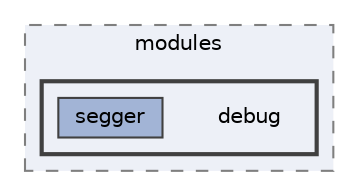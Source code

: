 digraph "build/modules/segger/CMakeFiles/modules__segger.dir/home/rt/ncs/modules/debug"
{
 // LATEX_PDF_SIZE
  bgcolor="transparent";
  edge [fontname=Helvetica,fontsize=10,labelfontname=Helvetica,labelfontsize=10];
  node [fontname=Helvetica,fontsize=10,shape=box,height=0.2,width=0.4];
  compound=true
  subgraph clusterdir_d1249326c6267558147f5d52b022b5de {
    graph [ bgcolor="#edf0f7", pencolor="grey50", label="modules", fontname=Helvetica,fontsize=10 style="filled,dashed", URL="dir_d1249326c6267558147f5d52b022b5de.html",tooltip=""]
  subgraph clusterdir_0f51d167858f824e92802311f0ed60aa {
    graph [ bgcolor="#edf0f7", pencolor="grey25", label="", fontname=Helvetica,fontsize=10 style="filled,bold", URL="dir_0f51d167858f824e92802311f0ed60aa.html",tooltip=""]
    dir_0f51d167858f824e92802311f0ed60aa [shape=plaintext, label="debug"];
  dir_cfa76dbe0896e231f043d8f572062407 [label="segger", fillcolor="#a2b4d6", color="grey25", style="filled", URL="dir_cfa76dbe0896e231f043d8f572062407.html",tooltip=""];
  }
  }
}
